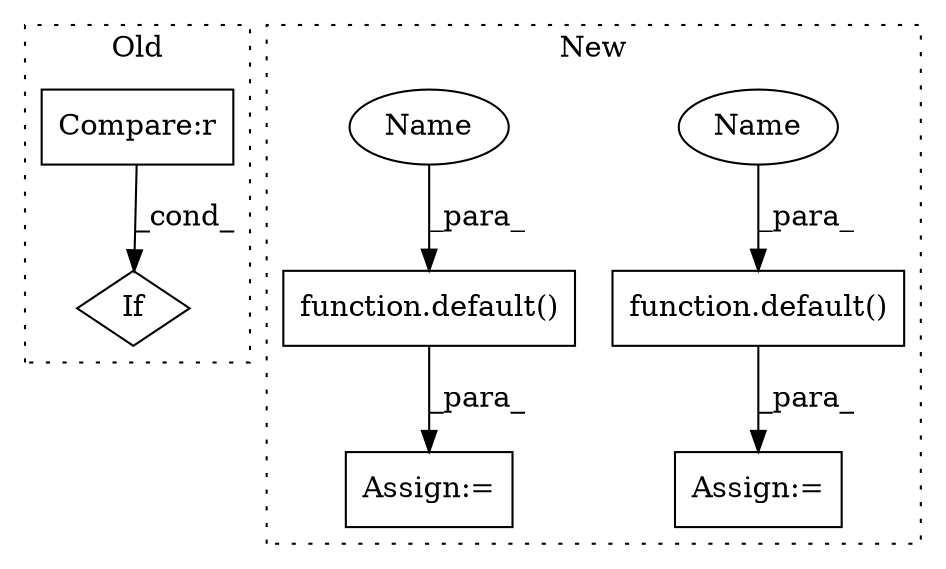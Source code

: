 digraph G {
subgraph cluster0 {
1 [label="If" a="96" s="11203" l="3" shape="diamond"];
5 [label="Compare:r" a="40" s="11206" l="20" shape="box"];
label = "Old";
style="dotted";
}
subgraph cluster1 {
2 [label="function.default()" a="75" s="11634,11662" l="8,1" shape="box"];
3 [label="Assign:=" a="68" s="11631" l="3" shape="box"];
4 [label="function.default()" a="75" s="11590,11617" l="8,1" shape="box"];
6 [label="Assign:=" a="68" s="11587" l="3" shape="box"];
7 [label="Name" a="87" s="11603" l="14" shape="ellipse"];
8 [label="Name" a="87" s="11648" l="14" shape="ellipse"];
label = "New";
style="dotted";
}
2 -> 3 [label="_para_"];
4 -> 6 [label="_para_"];
5 -> 1 [label="_cond_"];
7 -> 4 [label="_para_"];
8 -> 2 [label="_para_"];
}